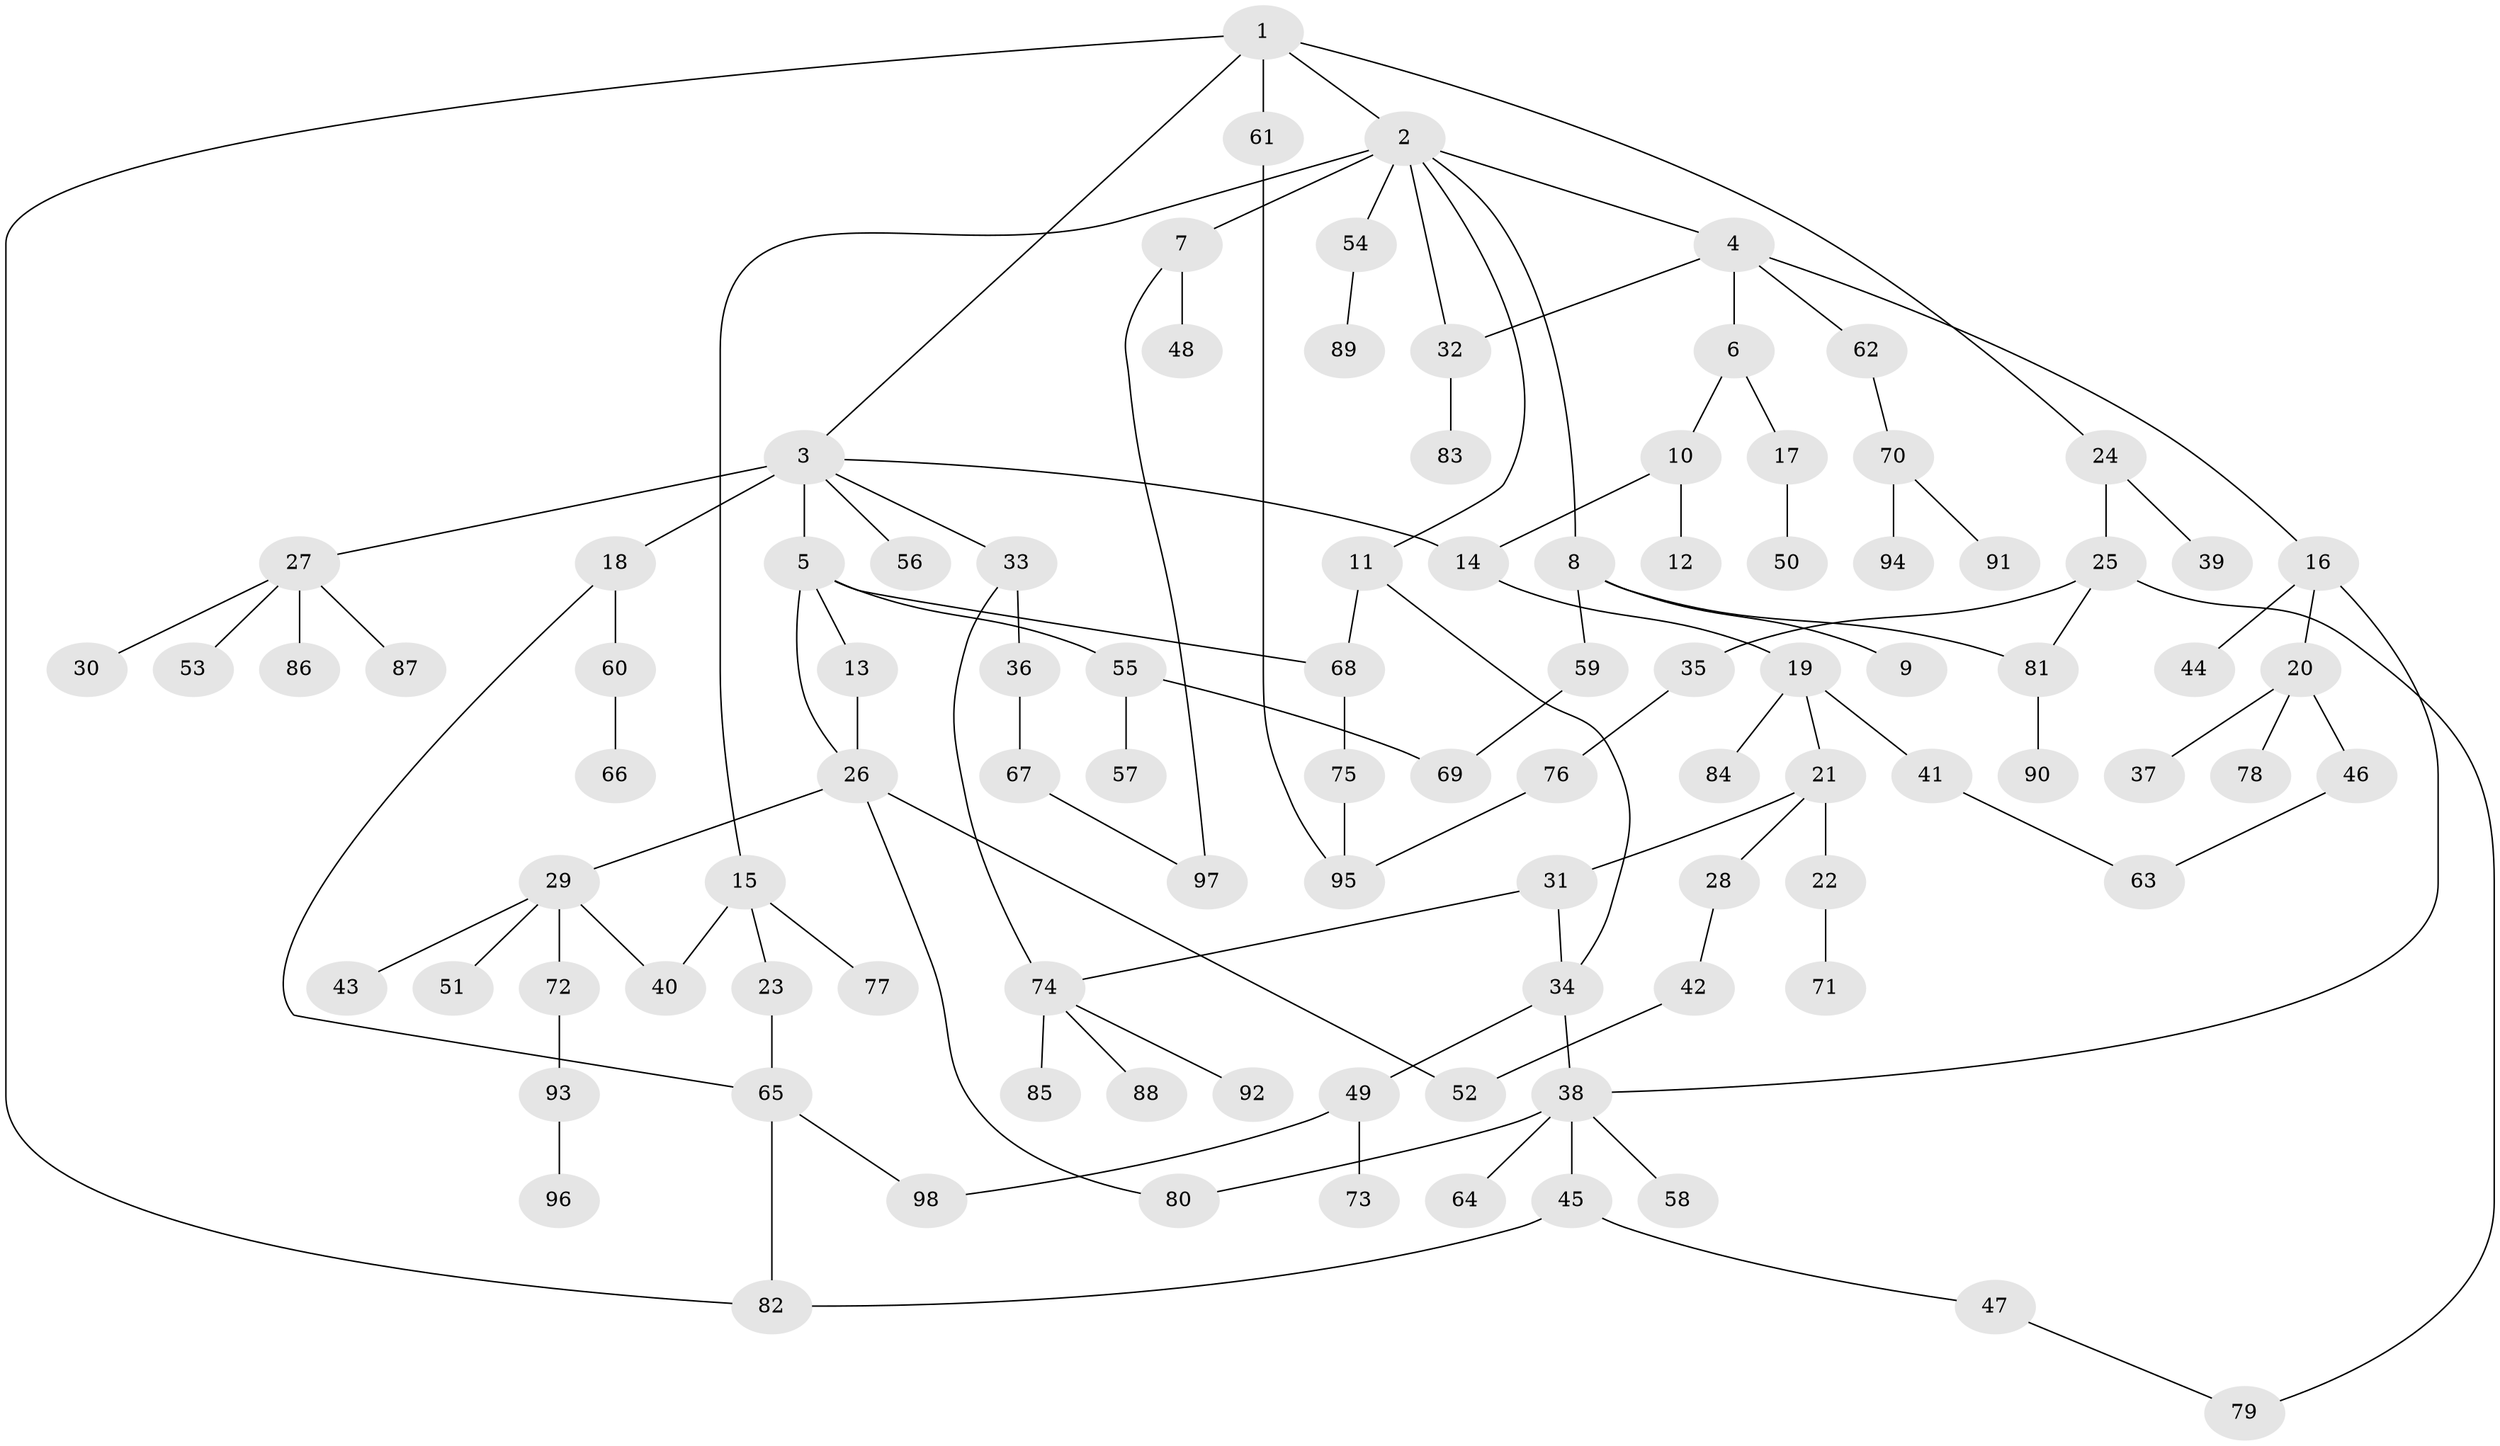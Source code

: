 // coarse degree distribution, {10: 0.014705882352941176, 9: 0.014705882352941176, 5: 0.058823529411764705, 6: 0.04411764705882353, 3: 0.11764705882352941, 2: 0.29411764705882354, 4: 0.08823529411764706, 1: 0.35294117647058826, 7: 0.014705882352941176}
// Generated by graph-tools (version 1.1) at 2025/41/03/06/25 10:41:27]
// undirected, 98 vertices, 118 edges
graph export_dot {
graph [start="1"]
  node [color=gray90,style=filled];
  1;
  2;
  3;
  4;
  5;
  6;
  7;
  8;
  9;
  10;
  11;
  12;
  13;
  14;
  15;
  16;
  17;
  18;
  19;
  20;
  21;
  22;
  23;
  24;
  25;
  26;
  27;
  28;
  29;
  30;
  31;
  32;
  33;
  34;
  35;
  36;
  37;
  38;
  39;
  40;
  41;
  42;
  43;
  44;
  45;
  46;
  47;
  48;
  49;
  50;
  51;
  52;
  53;
  54;
  55;
  56;
  57;
  58;
  59;
  60;
  61;
  62;
  63;
  64;
  65;
  66;
  67;
  68;
  69;
  70;
  71;
  72;
  73;
  74;
  75;
  76;
  77;
  78;
  79;
  80;
  81;
  82;
  83;
  84;
  85;
  86;
  87;
  88;
  89;
  90;
  91;
  92;
  93;
  94;
  95;
  96;
  97;
  98;
  1 -- 2;
  1 -- 3;
  1 -- 24;
  1 -- 61;
  1 -- 82;
  2 -- 4;
  2 -- 7;
  2 -- 8;
  2 -- 11;
  2 -- 15;
  2 -- 32;
  2 -- 54;
  3 -- 5;
  3 -- 14;
  3 -- 18;
  3 -- 27;
  3 -- 33;
  3 -- 56;
  4 -- 6;
  4 -- 16;
  4 -- 62;
  4 -- 32;
  5 -- 13;
  5 -- 26;
  5 -- 55;
  5 -- 68;
  6 -- 10;
  6 -- 17;
  7 -- 48;
  7 -- 97;
  8 -- 9;
  8 -- 59;
  8 -- 81;
  10 -- 12;
  10 -- 14;
  11 -- 68;
  11 -- 34;
  13 -- 26;
  14 -- 19;
  15 -- 23;
  15 -- 40;
  15 -- 77;
  16 -- 20;
  16 -- 44;
  16 -- 38;
  17 -- 50;
  18 -- 60;
  18 -- 65;
  19 -- 21;
  19 -- 41;
  19 -- 84;
  20 -- 37;
  20 -- 46;
  20 -- 78;
  21 -- 22;
  21 -- 28;
  21 -- 31;
  22 -- 71;
  23 -- 65;
  24 -- 25;
  24 -- 39;
  25 -- 35;
  25 -- 79;
  25 -- 81;
  26 -- 29;
  26 -- 52;
  26 -- 80;
  27 -- 30;
  27 -- 53;
  27 -- 86;
  27 -- 87;
  28 -- 42;
  29 -- 43;
  29 -- 51;
  29 -- 72;
  29 -- 40;
  31 -- 34;
  31 -- 74;
  32 -- 83;
  33 -- 36;
  33 -- 74;
  34 -- 38;
  34 -- 49;
  35 -- 76;
  36 -- 67;
  38 -- 45;
  38 -- 58;
  38 -- 64;
  38 -- 80;
  41 -- 63;
  42 -- 52;
  45 -- 47;
  45 -- 82;
  46 -- 63;
  47 -- 79;
  49 -- 73;
  49 -- 98;
  54 -- 89;
  55 -- 57;
  55 -- 69;
  59 -- 69;
  60 -- 66;
  61 -- 95;
  62 -- 70;
  65 -- 98;
  65 -- 82;
  67 -- 97;
  68 -- 75;
  70 -- 91;
  70 -- 94;
  72 -- 93;
  74 -- 85;
  74 -- 88;
  74 -- 92;
  75 -- 95;
  76 -- 95;
  81 -- 90;
  93 -- 96;
}
